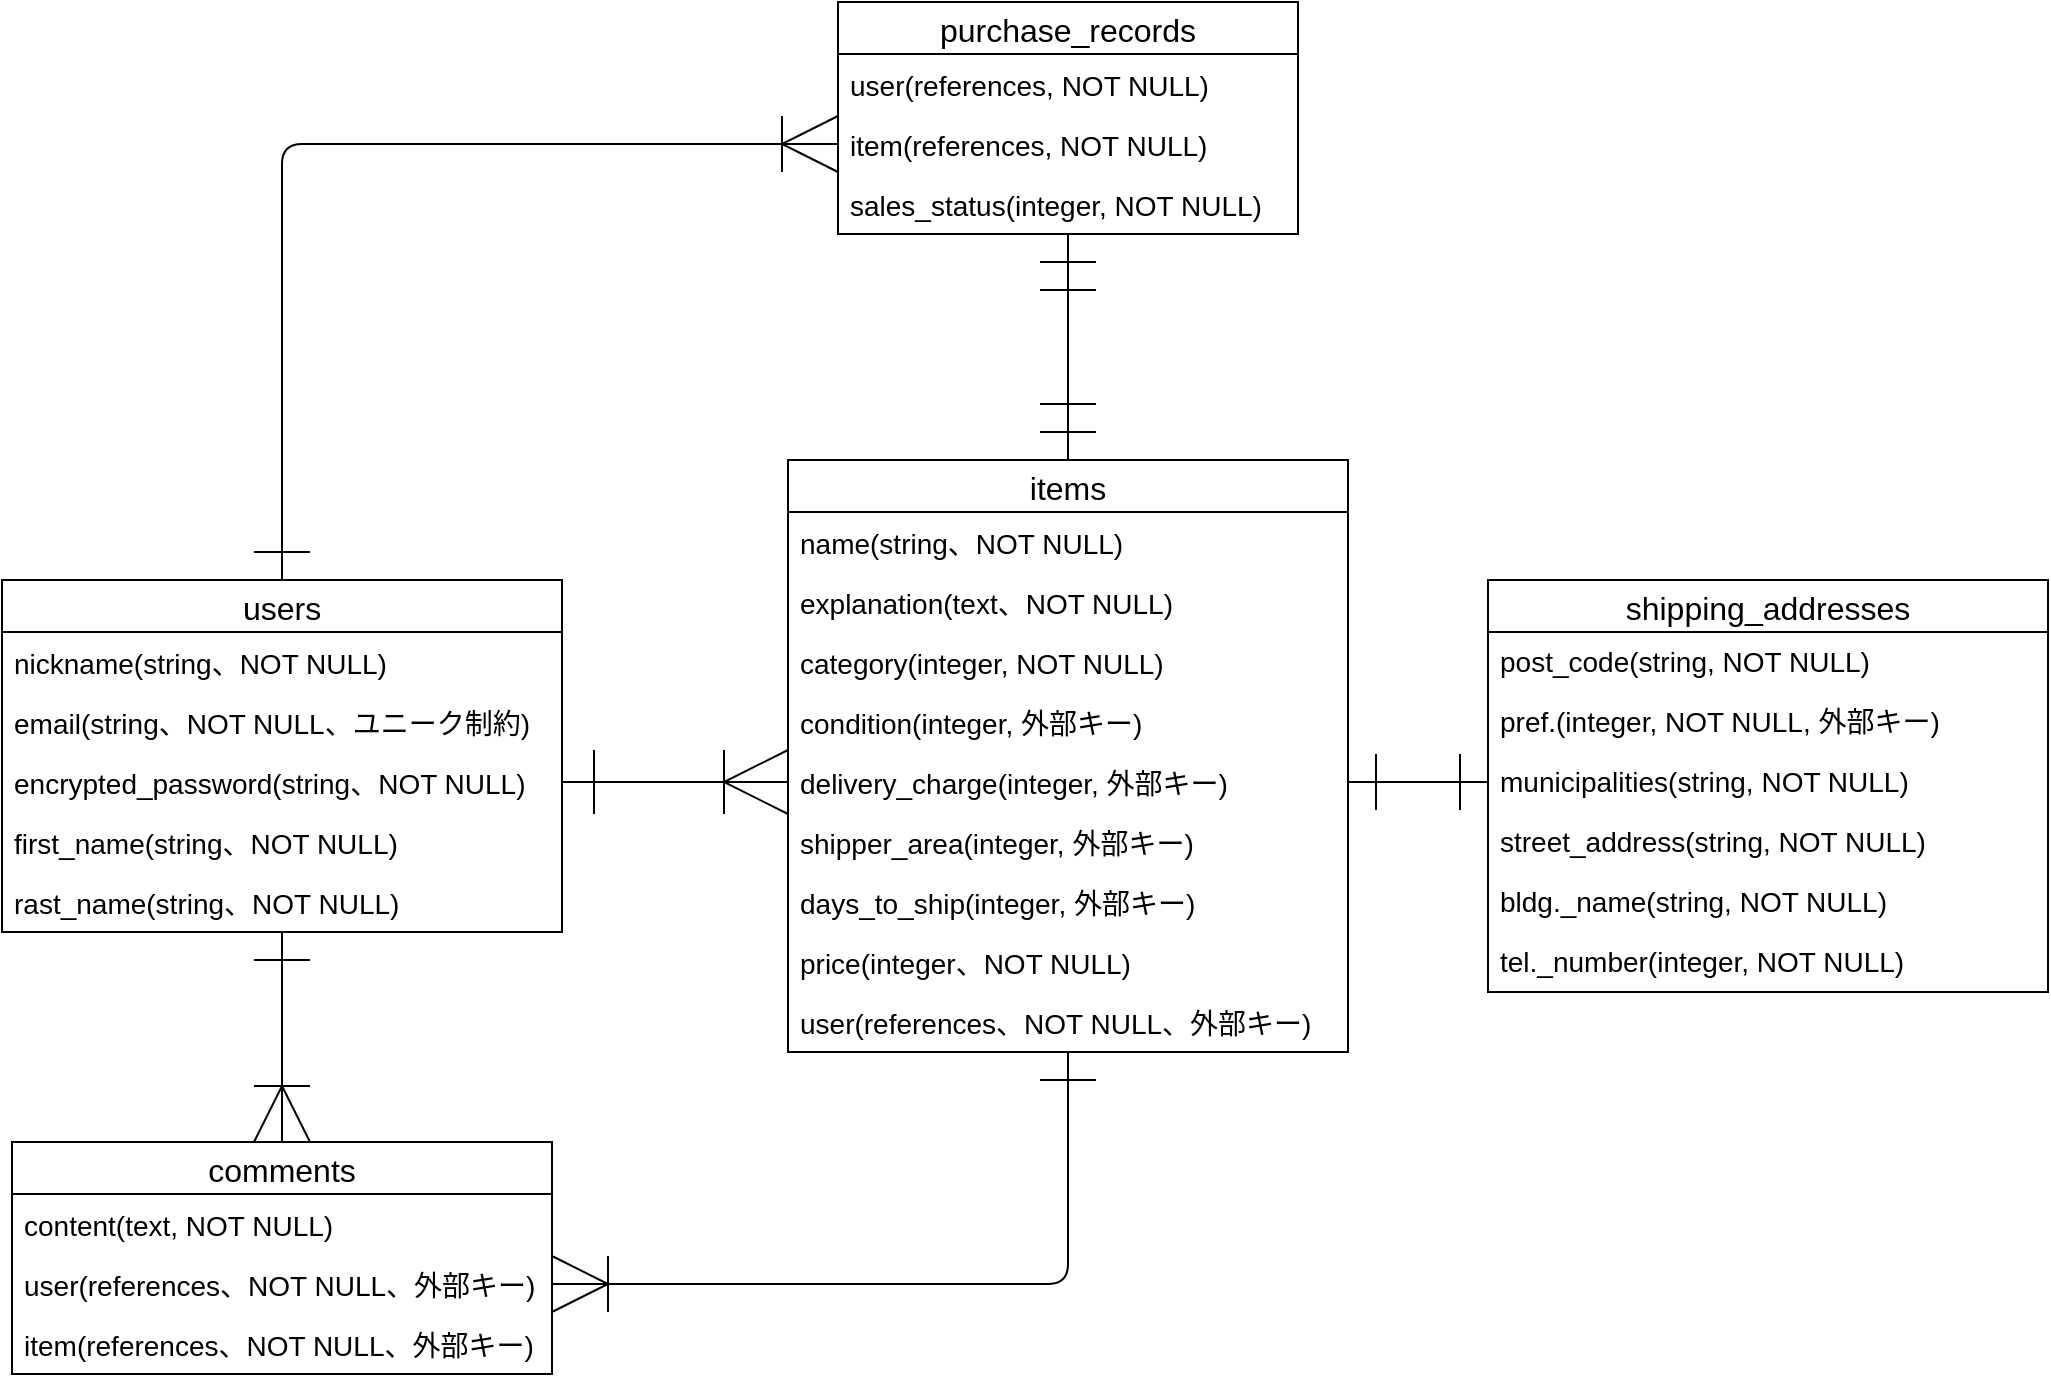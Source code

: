 <mxfile>
    <diagram id="gDwc1b9W6f1PLx_KTio7" name="ページ1">
        <mxGraphModel dx="1181" dy="542" grid="1" gridSize="10" guides="1" tooltips="1" connect="1" arrows="1" fold="1" page="1" pageScale="1" pageWidth="1654" pageHeight="1169" math="0" shadow="0">
            <root>
                <mxCell id="0"/>
                <mxCell id="1" parent="0"/>
                <mxCell id="2" value="users" style="swimlane;fontStyle=0;childLayout=stackLayout;horizontal=1;startSize=26;horizontalStack=0;resizeParent=1;resizeParentMax=0;resizeLast=0;collapsible=1;marginBottom=0;align=center;fontSize=16;verticalAlign=middle;" vertex="1" parent="1">
                    <mxGeometry x="547" y="409" width="280" height="176" as="geometry">
                        <mxRectangle x="40" y="80" width="70" height="30" as="alternateBounds"/>
                    </mxGeometry>
                </mxCell>
                <mxCell id="3" value="nickname(string、NOT NULL)" style="text;strokeColor=none;fillColor=none;spacingLeft=4;spacingRight=4;overflow=hidden;rotatable=0;points=[[0,0.5],[1,0.5]];portConstraint=eastwest;fontSize=14;verticalAlign=middle;" vertex="1" parent="2">
                    <mxGeometry y="26" width="280" height="30" as="geometry"/>
                </mxCell>
                <mxCell id="4" value="email(string、NOT NULL、ユニーク制約)" style="text;strokeColor=none;fillColor=none;spacingLeft=4;spacingRight=4;overflow=hidden;rotatable=0;points=[[0,0.5],[1,0.5]];portConstraint=eastwest;fontSize=14;verticalAlign=middle;" vertex="1" parent="2">
                    <mxGeometry y="56" width="280" height="30" as="geometry"/>
                </mxCell>
                <mxCell id="5" value="encrypted_password(string、NOT NULL)" style="text;strokeColor=none;fillColor=none;spacingLeft=4;spacingRight=4;overflow=hidden;rotatable=0;points=[[0,0.5],[1,0.5]];portConstraint=eastwest;fontSize=14;verticalAlign=middle;" vertex="1" parent="2">
                    <mxGeometry y="86" width="280" height="30" as="geometry"/>
                </mxCell>
                <mxCell id="32" value="first_name(string、NOT NULL)" style="text;strokeColor=none;fillColor=none;spacingLeft=4;spacingRight=4;overflow=hidden;rotatable=0;points=[[0,0.5],[1,0.5]];portConstraint=eastwest;fontSize=14;verticalAlign=middle;spacing=2;horizontal=1;spacingBottom=0;fontStyle=0" vertex="1" parent="2">
                    <mxGeometry y="116" width="280" height="30" as="geometry"/>
                </mxCell>
                <mxCell id="33" value="rast_name(string、NOT NULL)" style="text;strokeColor=none;fillColor=none;spacingLeft=4;spacingRight=4;overflow=hidden;rotatable=0;points=[[0,0.5],[1,0.5]];portConstraint=eastwest;fontSize=14;verticalAlign=middle;" vertex="1" parent="2">
                    <mxGeometry y="146" width="280" height="30" as="geometry"/>
                </mxCell>
                <mxCell id="6" value="items" style="swimlane;fontStyle=0;childLayout=stackLayout;horizontal=1;startSize=26;horizontalStack=0;resizeParent=1;resizeParentMax=0;resizeLast=0;collapsible=1;marginBottom=0;align=center;fontSize=16;" vertex="1" parent="1">
                    <mxGeometry x="940" y="349" width="280" height="296" as="geometry"/>
                </mxCell>
                <mxCell id="8" value="name(string、NOT NULL)" style="text;strokeColor=none;fillColor=none;spacingLeft=4;spacingRight=4;overflow=hidden;rotatable=0;points=[[0,0.5],[1,0.5]];portConstraint=eastwest;fontSize=14;verticalAlign=middle;" vertex="1" parent="6">
                    <mxGeometry y="26" width="280" height="30" as="geometry"/>
                </mxCell>
                <mxCell id="9" value="explanation(text、NOT NULL)" style="text;strokeColor=none;fillColor=none;spacingLeft=4;spacingRight=4;overflow=hidden;rotatable=0;points=[[0,0.5],[1,0.5]];portConstraint=eastwest;fontSize=14;verticalAlign=middle;" vertex="1" parent="6">
                    <mxGeometry y="56" width="280" height="30" as="geometry"/>
                </mxCell>
                <mxCell id="34" value="category(integer, NOT NULL)" style="text;strokeColor=none;fillColor=none;spacingLeft=4;spacingRight=4;overflow=hidden;rotatable=0;points=[[0,0.5],[1,0.5]];portConstraint=eastwest;fontSize=14;verticalAlign=middle;" vertex="1" parent="6">
                    <mxGeometry y="86" width="280" height="30" as="geometry"/>
                </mxCell>
                <mxCell id="35" value="condition(integer, 外部キー)" style="text;strokeColor=none;fillColor=none;spacingLeft=4;spacingRight=4;overflow=hidden;rotatable=0;points=[[0,0.5],[1,0.5]];portConstraint=eastwest;fontSize=14;verticalAlign=middle;" vertex="1" parent="6">
                    <mxGeometry y="116" width="280" height="30" as="geometry"/>
                </mxCell>
                <mxCell id="36" value="delivery_charge(integer, 外部キー)" style="text;strokeColor=none;fillColor=none;spacingLeft=4;spacingRight=4;overflow=hidden;rotatable=0;points=[[0,0.5],[1,0.5]];portConstraint=eastwest;fontSize=14;verticalAlign=middle;" vertex="1" parent="6">
                    <mxGeometry y="146" width="280" height="30" as="geometry"/>
                </mxCell>
                <mxCell id="37" value="shipper_area(integer, 外部キー)" style="text;strokeColor=none;fillColor=none;spacingLeft=4;spacingRight=4;overflow=hidden;rotatable=0;points=[[0,0.5],[1,0.5]];portConstraint=eastwest;fontSize=14;verticalAlign=middle;" vertex="1" parent="6">
                    <mxGeometry y="176" width="280" height="30" as="geometry"/>
                </mxCell>
                <mxCell id="38" value="days_to_ship(integer, 外部キー)" style="text;strokeColor=none;fillColor=none;spacingLeft=4;spacingRight=4;overflow=hidden;rotatable=0;points=[[0,0.5],[1,0.5]];portConstraint=eastwest;fontSize=14;verticalAlign=middle;" vertex="1" parent="6">
                    <mxGeometry y="206" width="280" height="30" as="geometry"/>
                </mxCell>
                <mxCell id="53" value="price(integer、NOT NULL)" style="text;strokeColor=none;fillColor=none;spacingLeft=4;spacingRight=4;overflow=hidden;rotatable=0;points=[[0,0.5],[1,0.5]];portConstraint=eastwest;fontSize=14;verticalAlign=middle;" vertex="1" parent="6">
                    <mxGeometry y="236" width="280" height="30" as="geometry"/>
                </mxCell>
                <mxCell id="39" value="user(references、NOT NULL、外部キー)" style="text;strokeColor=none;fillColor=none;spacingLeft=4;spacingRight=4;overflow=hidden;rotatable=0;points=[[0,0.5],[1,0.5]];portConstraint=eastwest;fontSize=14;verticalAlign=middle;" vertex="1" parent="6">
                    <mxGeometry y="266" width="280" height="30" as="geometry"/>
                </mxCell>
                <mxCell id="54" value="comments" style="swimlane;fontStyle=0;childLayout=stackLayout;horizontal=1;startSize=26;horizontalStack=0;resizeParent=1;resizeParentMax=0;resizeLast=0;collapsible=1;marginBottom=0;align=center;fontSize=16;fillColor=none;strokeColor=default;" vertex="1" parent="1">
                    <mxGeometry x="552" y="690" width="270" height="116" as="geometry"/>
                </mxCell>
                <mxCell id="55" value="content(text, NOT NULL)" style="text;strokeColor=none;fillColor=none;spacingLeft=4;spacingRight=4;overflow=hidden;rotatable=0;points=[[0,0.5],[1,0.5]];portConstraint=eastwest;fontSize=14;verticalAlign=middle;" vertex="1" parent="54">
                    <mxGeometry y="26" width="270" height="30" as="geometry"/>
                </mxCell>
                <mxCell id="56" value="user(references、NOT NULL、外部キー)" style="text;strokeColor=none;fillColor=none;spacingLeft=4;spacingRight=4;overflow=hidden;rotatable=0;points=[[0,0.5],[1,0.5]];portConstraint=eastwest;fontSize=14;verticalAlign=middle;" vertex="1" parent="54">
                    <mxGeometry y="56" width="270" height="30" as="geometry"/>
                </mxCell>
                <mxCell id="57" value="item(references、NOT NULL、外部キー)" style="text;strokeColor=none;fillColor=none;spacingLeft=4;spacingRight=4;overflow=hidden;rotatable=0;points=[[0,0.5],[1,0.5]];portConstraint=eastwest;fontSize=14;verticalAlign=middle;" vertex="1" parent="54">
                    <mxGeometry y="86" width="270" height="30" as="geometry"/>
                </mxCell>
                <mxCell id="58" value="shipping_addresses" style="swimlane;fontStyle=0;childLayout=stackLayout;horizontal=1;startSize=26;horizontalStack=0;resizeParent=1;resizeParentMax=0;resizeLast=0;collapsible=1;marginBottom=0;align=center;fontSize=16;" vertex="1" parent="1">
                    <mxGeometry x="1290" y="409" width="280" height="206" as="geometry"/>
                </mxCell>
                <mxCell id="59" value="post_code(string, NOT NULL)" style="text;strokeColor=none;fillColor=none;spacingLeft=4;spacingRight=4;overflow=hidden;rotatable=0;points=[[0,0.5],[1,0.5]];portConstraint=eastwest;fontSize=14;" vertex="1" parent="58">
                    <mxGeometry y="26" width="280" height="30" as="geometry"/>
                </mxCell>
                <mxCell id="60" value="pref.(integer, NOT NULL, 外部キー)" style="text;strokeColor=none;fillColor=none;spacingLeft=4;spacingRight=4;overflow=hidden;rotatable=0;points=[[0,0.5],[1,0.5]];portConstraint=eastwest;fontSize=14;" vertex="1" parent="58">
                    <mxGeometry y="56" width="280" height="30" as="geometry"/>
                </mxCell>
                <mxCell id="61" value="municipalities(string, NOT NULL)" style="text;strokeColor=none;fillColor=none;spacingLeft=4;spacingRight=4;overflow=hidden;rotatable=0;points=[[0,0.5],[1,0.5]];portConstraint=eastwest;fontSize=14;" vertex="1" parent="58">
                    <mxGeometry y="86" width="280" height="30" as="geometry"/>
                </mxCell>
                <mxCell id="62" value="street_address(string, NOT NULL)" style="text;strokeColor=none;fillColor=none;spacingLeft=4;spacingRight=4;overflow=hidden;rotatable=0;points=[[0,0.5],[1,0.5]];portConstraint=eastwest;fontSize=14;" vertex="1" parent="58">
                    <mxGeometry y="116" width="280" height="30" as="geometry"/>
                </mxCell>
                <mxCell id="63" value="bldg._name(string, NOT NULL)" style="text;strokeColor=none;fillColor=none;spacingLeft=4;spacingRight=4;overflow=hidden;rotatable=0;points=[[0,0.5],[1,0.5]];portConstraint=eastwest;fontSize=14;" vertex="1" parent="58">
                    <mxGeometry y="146" width="280" height="30" as="geometry"/>
                </mxCell>
                <mxCell id="64" value="tel._number(integer, NOT NULL)" style="text;strokeColor=none;fillColor=none;spacingLeft=4;spacingRight=4;overflow=hidden;rotatable=0;points=[[0,0.5],[1,0.5]];portConstraint=eastwest;fontSize=14;" vertex="1" parent="58">
                    <mxGeometry y="176" width="280" height="30" as="geometry"/>
                </mxCell>
                <mxCell id="65" value="" style="edgeStyle=entityRelationEdgeStyle;fontSize=12;html=1;endArrow=ERoneToMany;startSize=30;sourcePerimeterSpacing=0;endSize=30;startArrow=ERone;startFill=0;entryX=0;entryY=0.5;entryDx=0;entryDy=0;exitX=1;exitY=0.5;exitDx=0;exitDy=0;" edge="1" parent="1" source="5" target="36">
                    <mxGeometry width="100" height="100" relative="1" as="geometry">
                        <mxPoint x="870" y="510" as="sourcePoint"/>
                        <mxPoint x="650" y="181" as="targetPoint"/>
                    </mxGeometry>
                </mxCell>
                <mxCell id="66" value="" style="fontSize=12;html=1;endArrow=ERoneToMany;endSize=26;startArrow=ERone;startFill=0;startSize=26;strokeColor=default;elbow=vertical;entryX=0.5;entryY=0;entryDx=0;entryDy=0;" edge="1" parent="1" source="33" target="54">
                    <mxGeometry width="100" height="100" relative="1" as="geometry">
                        <mxPoint x="490" y="280" as="sourcePoint"/>
                        <mxPoint x="570" y="370" as="targetPoint"/>
                    </mxGeometry>
                </mxCell>
                <mxCell id="67" value="" style="fontSize=12;html=1;endArrow=ERone;strokeColor=default;startSize=26;endSize=26;sourcePerimeterSpacing=0;exitX=1;exitY=0.5;exitDx=0;exitDy=0;edgeStyle=elbowEdgeStyle;elbow=vertical;startArrow=ERoneToMany;startFill=0;endFill=0;" edge="1" parent="1" source="56" target="39">
                    <mxGeometry width="100" height="100" relative="1" as="geometry">
                        <mxPoint x="480" y="470" as="sourcePoint"/>
                        <mxPoint x="1080" y="680" as="targetPoint"/>
                        <Array as="points">
                            <mxPoint x="1080" y="761"/>
                        </Array>
                    </mxGeometry>
                </mxCell>
                <mxCell id="68" value="" style="edgeStyle=entityRelationEdgeStyle;fontSize=12;html=1;endArrow=ERone;endFill=1;strokeColor=default;startSize=26;endSize=26;sourcePerimeterSpacing=0;elbow=vertical;exitX=1;exitY=0.5;exitDx=0;exitDy=0;entryX=0;entryY=0.5;entryDx=0;entryDy=0;startArrow=ERone;startFill=0;" edge="1" parent="1" source="36" target="61">
                    <mxGeometry width="100" height="100" relative="1" as="geometry">
                        <mxPoint x="1010" y="180" as="sourcePoint"/>
                        <mxPoint x="1230" y="190" as="targetPoint"/>
                    </mxGeometry>
                </mxCell>
                <mxCell id="69" value="purchase_records" style="swimlane;fontStyle=0;childLayout=stackLayout;horizontal=1;startSize=26;horizontalStack=0;resizeParent=1;resizeParentMax=0;resizeLast=0;collapsible=1;marginBottom=0;align=center;fontSize=16;" vertex="1" parent="1">
                    <mxGeometry x="965" y="120" width="230" height="116" as="geometry">
                        <mxRectangle x="965" y="40" width="170" height="30" as="alternateBounds"/>
                    </mxGeometry>
                </mxCell>
                <mxCell id="70" value="user(references, NOT NULL)" style="text;strokeColor=none;fillColor=none;spacingLeft=4;spacingRight=4;overflow=hidden;rotatable=0;points=[[0,0.5],[1,0.5]];portConstraint=eastwest;fontSize=14;verticalAlign=middle;" vertex="1" parent="69">
                    <mxGeometry y="26" width="230" height="30" as="geometry"/>
                </mxCell>
                <mxCell id="71" value="item(references, NOT NULL)" style="text;strokeColor=none;fillColor=none;spacingLeft=4;spacingRight=4;overflow=hidden;rotatable=0;points=[[0,0.5],[1,0.5]];portConstraint=eastwest;fontSize=14;verticalAlign=middle;" vertex="1" parent="69">
                    <mxGeometry y="56" width="230" height="30" as="geometry"/>
                </mxCell>
                <mxCell id="73" value="sales_status(integer, NOT NULL)" style="text;strokeColor=none;fillColor=none;spacingLeft=4;spacingRight=4;overflow=hidden;rotatable=0;points=[[0,0.5],[1,0.5]];portConstraint=eastwest;fontSize=14;verticalAlign=middle;" vertex="1" parent="69">
                    <mxGeometry y="86" width="230" height="30" as="geometry"/>
                </mxCell>
                <mxCell id="74" value="" style="fontSize=12;html=1;endArrow=ERmandOne;startArrow=ERmandOne;strokeColor=default;startSize=26;endSize=26;sourcePerimeterSpacing=0;elbow=vertical;exitX=0.5;exitY=0;exitDx=0;exitDy=0;entryX=0.5;entryY=1;entryDx=0;entryDy=0;" edge="1" parent="1" source="6" target="69">
                    <mxGeometry width="100" height="100" relative="1" as="geometry">
                        <mxPoint x="1015" y="320" as="sourcePoint"/>
                        <mxPoint x="1050" y="100" as="targetPoint"/>
                    </mxGeometry>
                </mxCell>
                <mxCell id="79" value="" style="edgeStyle=orthogonalEdgeStyle;fontSize=12;html=1;endArrow=ERoneToMany;startArrow=ERone;strokeColor=default;startSize=26;endSize=26;sourcePerimeterSpacing=0;elbow=vertical;entryX=0;entryY=0.5;entryDx=0;entryDy=0;exitX=0.5;exitY=0;exitDx=0;exitDy=0;endFill=0;startFill=0;" edge="1" parent="1" source="2" target="71">
                    <mxGeometry width="100" height="100" relative="1" as="geometry">
                        <mxPoint x="580" y="330" as="sourcePoint"/>
                        <mxPoint x="750" y="150" as="targetPoint"/>
                    </mxGeometry>
                </mxCell>
            </root>
        </mxGraphModel>
    </diagram>
</mxfile>